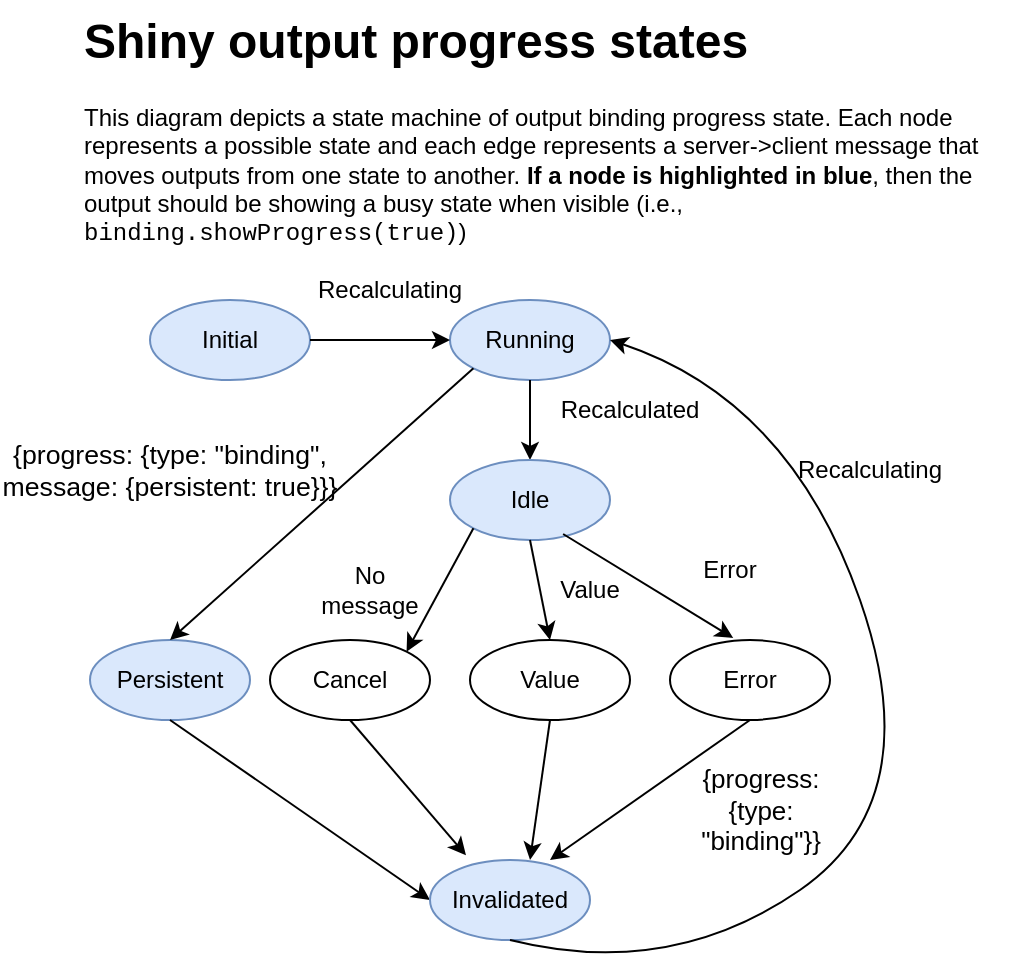 <mxfile version="24.2.1" type="device">
  <diagram name="Page-1" id="zz6aoPEyabkTD7ESu8ts">
    <mxGraphModel dx="674" dy="621" grid="1" gridSize="10" guides="1" tooltips="1" connect="1" arrows="1" fold="1" page="1" pageScale="1" pageWidth="850" pageHeight="1100" math="0" shadow="0">
      <root>
        <mxCell id="0" />
        <mxCell id="1" parent="0" />
        <mxCell id="DS1AFzV_2DL1v2c9v1jZ-1" value="Initial" style="ellipse;whiteSpace=wrap;html=1;fillColor=#dae8fc;strokeColor=#6c8ebf;" vertex="1" parent="1">
          <mxGeometry x="120" y="270" width="80" height="40" as="geometry" />
        </mxCell>
        <mxCell id="DS1AFzV_2DL1v2c9v1jZ-2" value="Running" style="ellipse;whiteSpace=wrap;html=1;fillColor=#dae8fc;strokeColor=#6c8ebf;" vertex="1" parent="1">
          <mxGeometry x="270" y="270" width="80" height="40" as="geometry" />
        </mxCell>
        <mxCell id="DS1AFzV_2DL1v2c9v1jZ-3" value="" style="endArrow=classic;html=1;rounded=0;exitX=1;exitY=0.5;exitDx=0;exitDy=0;entryX=0;entryY=0.5;entryDx=0;entryDy=0;" edge="1" parent="1" source="DS1AFzV_2DL1v2c9v1jZ-1" target="DS1AFzV_2DL1v2c9v1jZ-2">
          <mxGeometry width="50" height="50" relative="1" as="geometry">
            <mxPoint x="260" y="480" as="sourcePoint" />
            <mxPoint x="310" y="270" as="targetPoint" />
          </mxGeometry>
        </mxCell>
        <mxCell id="DS1AFzV_2DL1v2c9v1jZ-4" value="Recalculating" style="text;html=1;align=center;verticalAlign=middle;whiteSpace=wrap;rounded=0;" vertex="1" parent="1">
          <mxGeometry x="210" y="250" width="60" height="30" as="geometry" />
        </mxCell>
        <mxCell id="DS1AFzV_2DL1v2c9v1jZ-6" value="" style="endArrow=classic;html=1;rounded=0;exitX=0.5;exitY=1;exitDx=0;exitDy=0;" edge="1" parent="1" source="DS1AFzV_2DL1v2c9v1jZ-2">
          <mxGeometry width="50" height="50" relative="1" as="geometry">
            <mxPoint x="320" y="220" as="sourcePoint" />
            <mxPoint x="310" y="350" as="targetPoint" />
          </mxGeometry>
        </mxCell>
        <mxCell id="DS1AFzV_2DL1v2c9v1jZ-7" value="Idle" style="ellipse;whiteSpace=wrap;html=1;fillColor=#dae8fc;strokeColor=#6c8ebf;" vertex="1" parent="1">
          <mxGeometry x="270" y="350" width="80" height="40" as="geometry" />
        </mxCell>
        <mxCell id="DS1AFzV_2DL1v2c9v1jZ-8" value="Recalculated" style="text;html=1;align=center;verticalAlign=middle;whiteSpace=wrap;rounded=0;" vertex="1" parent="1">
          <mxGeometry x="330" y="310" width="60" height="30" as="geometry" />
        </mxCell>
        <mxCell id="DS1AFzV_2DL1v2c9v1jZ-9" value="" style="endArrow=classic;html=1;rounded=0;exitX=0.5;exitY=1;exitDx=0;exitDy=0;entryX=0.5;entryY=0;entryDx=0;entryDy=0;" edge="1" parent="1" source="DS1AFzV_2DL1v2c9v1jZ-7" target="DS1AFzV_2DL1v2c9v1jZ-10">
          <mxGeometry width="50" height="50" relative="1" as="geometry">
            <mxPoint x="320" y="320" as="sourcePoint" />
            <mxPoint x="310" y="440" as="targetPoint" />
          </mxGeometry>
        </mxCell>
        <mxCell id="DS1AFzV_2DL1v2c9v1jZ-10" value="Value" style="ellipse;whiteSpace=wrap;html=1;" vertex="1" parent="1">
          <mxGeometry x="280" y="440" width="80" height="40" as="geometry" />
        </mxCell>
        <mxCell id="DS1AFzV_2DL1v2c9v1jZ-11" value="Error" style="ellipse;whiteSpace=wrap;html=1;" vertex="1" parent="1">
          <mxGeometry x="380" y="440" width="80" height="40" as="geometry" />
        </mxCell>
        <mxCell id="DS1AFzV_2DL1v2c9v1jZ-12" value="Persistent" style="ellipse;whiteSpace=wrap;html=1;fillColor=#dae8fc;strokeColor=#6c8ebf;" vertex="1" parent="1">
          <mxGeometry x="90" y="440" width="80" height="40" as="geometry" />
        </mxCell>
        <mxCell id="DS1AFzV_2DL1v2c9v1jZ-13" value="Cancel" style="ellipse;whiteSpace=wrap;html=1;" vertex="1" parent="1">
          <mxGeometry x="180" y="440" width="80" height="40" as="geometry" />
        </mxCell>
        <mxCell id="DS1AFzV_2DL1v2c9v1jZ-14" value="&lt;span style=&quot;text-align: start; font-size: 10pt; font-family: Arial;&quot; data-sheets-userformat=&quot;{&amp;quot;2&amp;quot;:513,&amp;quot;3&amp;quot;:{&amp;quot;1&amp;quot;:0},&amp;quot;12&amp;quot;:0}&quot; data-sheets-value=&quot;{&amp;quot;1&amp;quot;:2,&amp;quot;2&amp;quot;:&amp;quot;{progress: {type: \&amp;quot;binding\&amp;quot;, message: {persistent: true}}}&amp;quot;}&quot; data-sheets-root=&quot;1&quot;&gt;{progress: {type: &quot;binding&quot;, message: {persistent: true}}}&lt;/span&gt;" style="text;html=1;align=center;verticalAlign=middle;whiteSpace=wrap;rounded=0;" vertex="1" parent="1">
          <mxGeometry x="45" y="340" width="170" height="30" as="geometry" />
        </mxCell>
        <mxCell id="DS1AFzV_2DL1v2c9v1jZ-15" value="" style="endArrow=classic;html=1;rounded=0;exitX=0.5;exitY=1;exitDx=0;exitDy=0;" edge="1" parent="1" source="DS1AFzV_2DL1v2c9v1jZ-10">
          <mxGeometry width="50" height="50" relative="1" as="geometry">
            <mxPoint x="320" y="400" as="sourcePoint" />
            <mxPoint x="310" y="550" as="targetPoint" />
          </mxGeometry>
        </mxCell>
        <mxCell id="DS1AFzV_2DL1v2c9v1jZ-16" value="" style="endArrow=classic;html=1;rounded=0;exitX=0.5;exitY=1;exitDx=0;exitDy=0;" edge="1" parent="1" source="DS1AFzV_2DL1v2c9v1jZ-11">
          <mxGeometry width="50" height="50" relative="1" as="geometry">
            <mxPoint x="320" y="490" as="sourcePoint" />
            <mxPoint x="320" y="550" as="targetPoint" />
          </mxGeometry>
        </mxCell>
        <mxCell id="DS1AFzV_2DL1v2c9v1jZ-17" value="" style="endArrow=classic;html=1;rounded=0;exitX=0.5;exitY=1;exitDx=0;exitDy=0;entryX=0;entryY=0.5;entryDx=0;entryDy=0;" edge="1" parent="1" source="DS1AFzV_2DL1v2c9v1jZ-12" target="DS1AFzV_2DL1v2c9v1jZ-18">
          <mxGeometry width="50" height="50" relative="1" as="geometry">
            <mxPoint x="330" y="500" as="sourcePoint" />
            <mxPoint x="290" y="540" as="targetPoint" />
          </mxGeometry>
        </mxCell>
        <mxCell id="DS1AFzV_2DL1v2c9v1jZ-18" value="Invalidated" style="ellipse;whiteSpace=wrap;html=1;fillColor=#dae8fc;strokeColor=#6c8ebf;" vertex="1" parent="1">
          <mxGeometry x="260" y="550" width="80" height="40" as="geometry" />
        </mxCell>
        <mxCell id="DS1AFzV_2DL1v2c9v1jZ-20" value="" style="curved=1;endArrow=classic;html=1;rounded=0;exitX=0.5;exitY=1;exitDx=0;exitDy=0;entryX=1;entryY=0.5;entryDx=0;entryDy=0;" edge="1" parent="1" source="DS1AFzV_2DL1v2c9v1jZ-18" target="DS1AFzV_2DL1v2c9v1jZ-2">
          <mxGeometry width="50" height="50" relative="1" as="geometry">
            <mxPoint x="260" y="480" as="sourcePoint" />
            <mxPoint x="310" y="430" as="targetPoint" />
            <Array as="points">
              <mxPoint x="380" y="610" />
              <mxPoint x="510" y="520" />
              <mxPoint x="440" y="320" />
            </Array>
          </mxGeometry>
        </mxCell>
        <mxCell id="DS1AFzV_2DL1v2c9v1jZ-23" value="Recalculating" style="text;html=1;align=center;verticalAlign=middle;whiteSpace=wrap;rounded=0;" vertex="1" parent="1">
          <mxGeometry x="450" y="340" width="60" height="30" as="geometry" />
        </mxCell>
        <mxCell id="DS1AFzV_2DL1v2c9v1jZ-24" value="" style="endArrow=classic;html=1;rounded=0;exitX=0;exitY=1;exitDx=0;exitDy=0;entryX=0.5;entryY=0;entryDx=0;entryDy=0;" edge="1" parent="1" source="DS1AFzV_2DL1v2c9v1jZ-2" target="DS1AFzV_2DL1v2c9v1jZ-12">
          <mxGeometry width="50" height="50" relative="1" as="geometry">
            <mxPoint x="320" y="400" as="sourcePoint" />
            <mxPoint x="320" y="450" as="targetPoint" />
          </mxGeometry>
        </mxCell>
        <mxCell id="DS1AFzV_2DL1v2c9v1jZ-25" value="" style="endArrow=classic;html=1;rounded=0;exitX=0.707;exitY=0.925;exitDx=0;exitDy=0;entryX=0.395;entryY=-0.025;entryDx=0;entryDy=0;entryPerimeter=0;exitPerimeter=0;" edge="1" parent="1" source="DS1AFzV_2DL1v2c9v1jZ-7" target="DS1AFzV_2DL1v2c9v1jZ-11">
          <mxGeometry width="50" height="50" relative="1" as="geometry">
            <mxPoint x="330" y="410" as="sourcePoint" />
            <mxPoint x="330" y="460" as="targetPoint" />
          </mxGeometry>
        </mxCell>
        <mxCell id="DS1AFzV_2DL1v2c9v1jZ-26" value="" style="endArrow=classic;html=1;rounded=0;exitX=0;exitY=1;exitDx=0;exitDy=0;entryX=1;entryY=0;entryDx=0;entryDy=0;" edge="1" parent="1" source="DS1AFzV_2DL1v2c9v1jZ-7" target="DS1AFzV_2DL1v2c9v1jZ-13">
          <mxGeometry width="50" height="50" relative="1" as="geometry">
            <mxPoint x="340" y="420" as="sourcePoint" />
            <mxPoint x="340" y="470" as="targetPoint" />
          </mxGeometry>
        </mxCell>
        <mxCell id="DS1AFzV_2DL1v2c9v1jZ-27" value="Value" style="text;html=1;align=center;verticalAlign=middle;whiteSpace=wrap;rounded=0;" vertex="1" parent="1">
          <mxGeometry x="310" y="400" width="60" height="30" as="geometry" />
        </mxCell>
        <mxCell id="DS1AFzV_2DL1v2c9v1jZ-28" value="Error" style="text;html=1;align=center;verticalAlign=middle;whiteSpace=wrap;rounded=0;" vertex="1" parent="1">
          <mxGeometry x="380" y="390" width="60" height="30" as="geometry" />
        </mxCell>
        <mxCell id="DS1AFzV_2DL1v2c9v1jZ-29" value="No message" style="text;html=1;align=center;verticalAlign=middle;whiteSpace=wrap;rounded=0;" vertex="1" parent="1">
          <mxGeometry x="200" y="400" width="60" height="30" as="geometry" />
        </mxCell>
        <mxCell id="DS1AFzV_2DL1v2c9v1jZ-30" value="" style="endArrow=classic;html=1;rounded=0;exitX=0.5;exitY=1;exitDx=0;exitDy=0;entryX=0.225;entryY=-0.06;entryDx=0;entryDy=0;entryPerimeter=0;" edge="1" parent="1" source="DS1AFzV_2DL1v2c9v1jZ-13" target="DS1AFzV_2DL1v2c9v1jZ-18">
          <mxGeometry width="50" height="50" relative="1" as="geometry">
            <mxPoint x="230" y="490" as="sourcePoint" />
            <mxPoint x="300" y="558" as="targetPoint" />
          </mxGeometry>
        </mxCell>
        <mxCell id="DS1AFzV_2DL1v2c9v1jZ-31" value="&lt;span style=&quot;font-family: Arial; font-size: 13px; text-align: left; white-space: pre-wrap; background-color: rgb(255, 255, 255);&quot;&gt;{progress: {type: &quot;binding&quot;}}&lt;/span&gt;" style="text;html=1;align=center;verticalAlign=middle;resizable=0;points=[];autosize=1;strokeColor=none;fillColor=none;" vertex="1" parent="1">
          <mxGeometry x="335" y="510" width="180" height="30" as="geometry" />
        </mxCell>
        <mxCell id="DS1AFzV_2DL1v2c9v1jZ-35" value="&lt;h1 style=&quot;margin-top: 0px;&quot;&gt;Shiny output progress states&lt;/h1&gt;&lt;p&gt;This diagram depicts a state machine of output binding progress state. Each node represents a possible state and each edge represents a server-&amp;gt;client message that moves outputs from one state to another. &lt;b&gt;If a node is highlighted in blue&lt;/b&gt;, then the output should be showing a busy state when visible (i.e., &lt;font face=&quot;Courier New&quot;&gt;binding.showProgress(true)&lt;/font&gt;)&lt;/p&gt;" style="text;html=1;whiteSpace=wrap;overflow=hidden;rounded=0;" vertex="1" parent="1">
          <mxGeometry x="85" y="120" width="465" height="120" as="geometry" />
        </mxCell>
      </root>
    </mxGraphModel>
  </diagram>
</mxfile>
